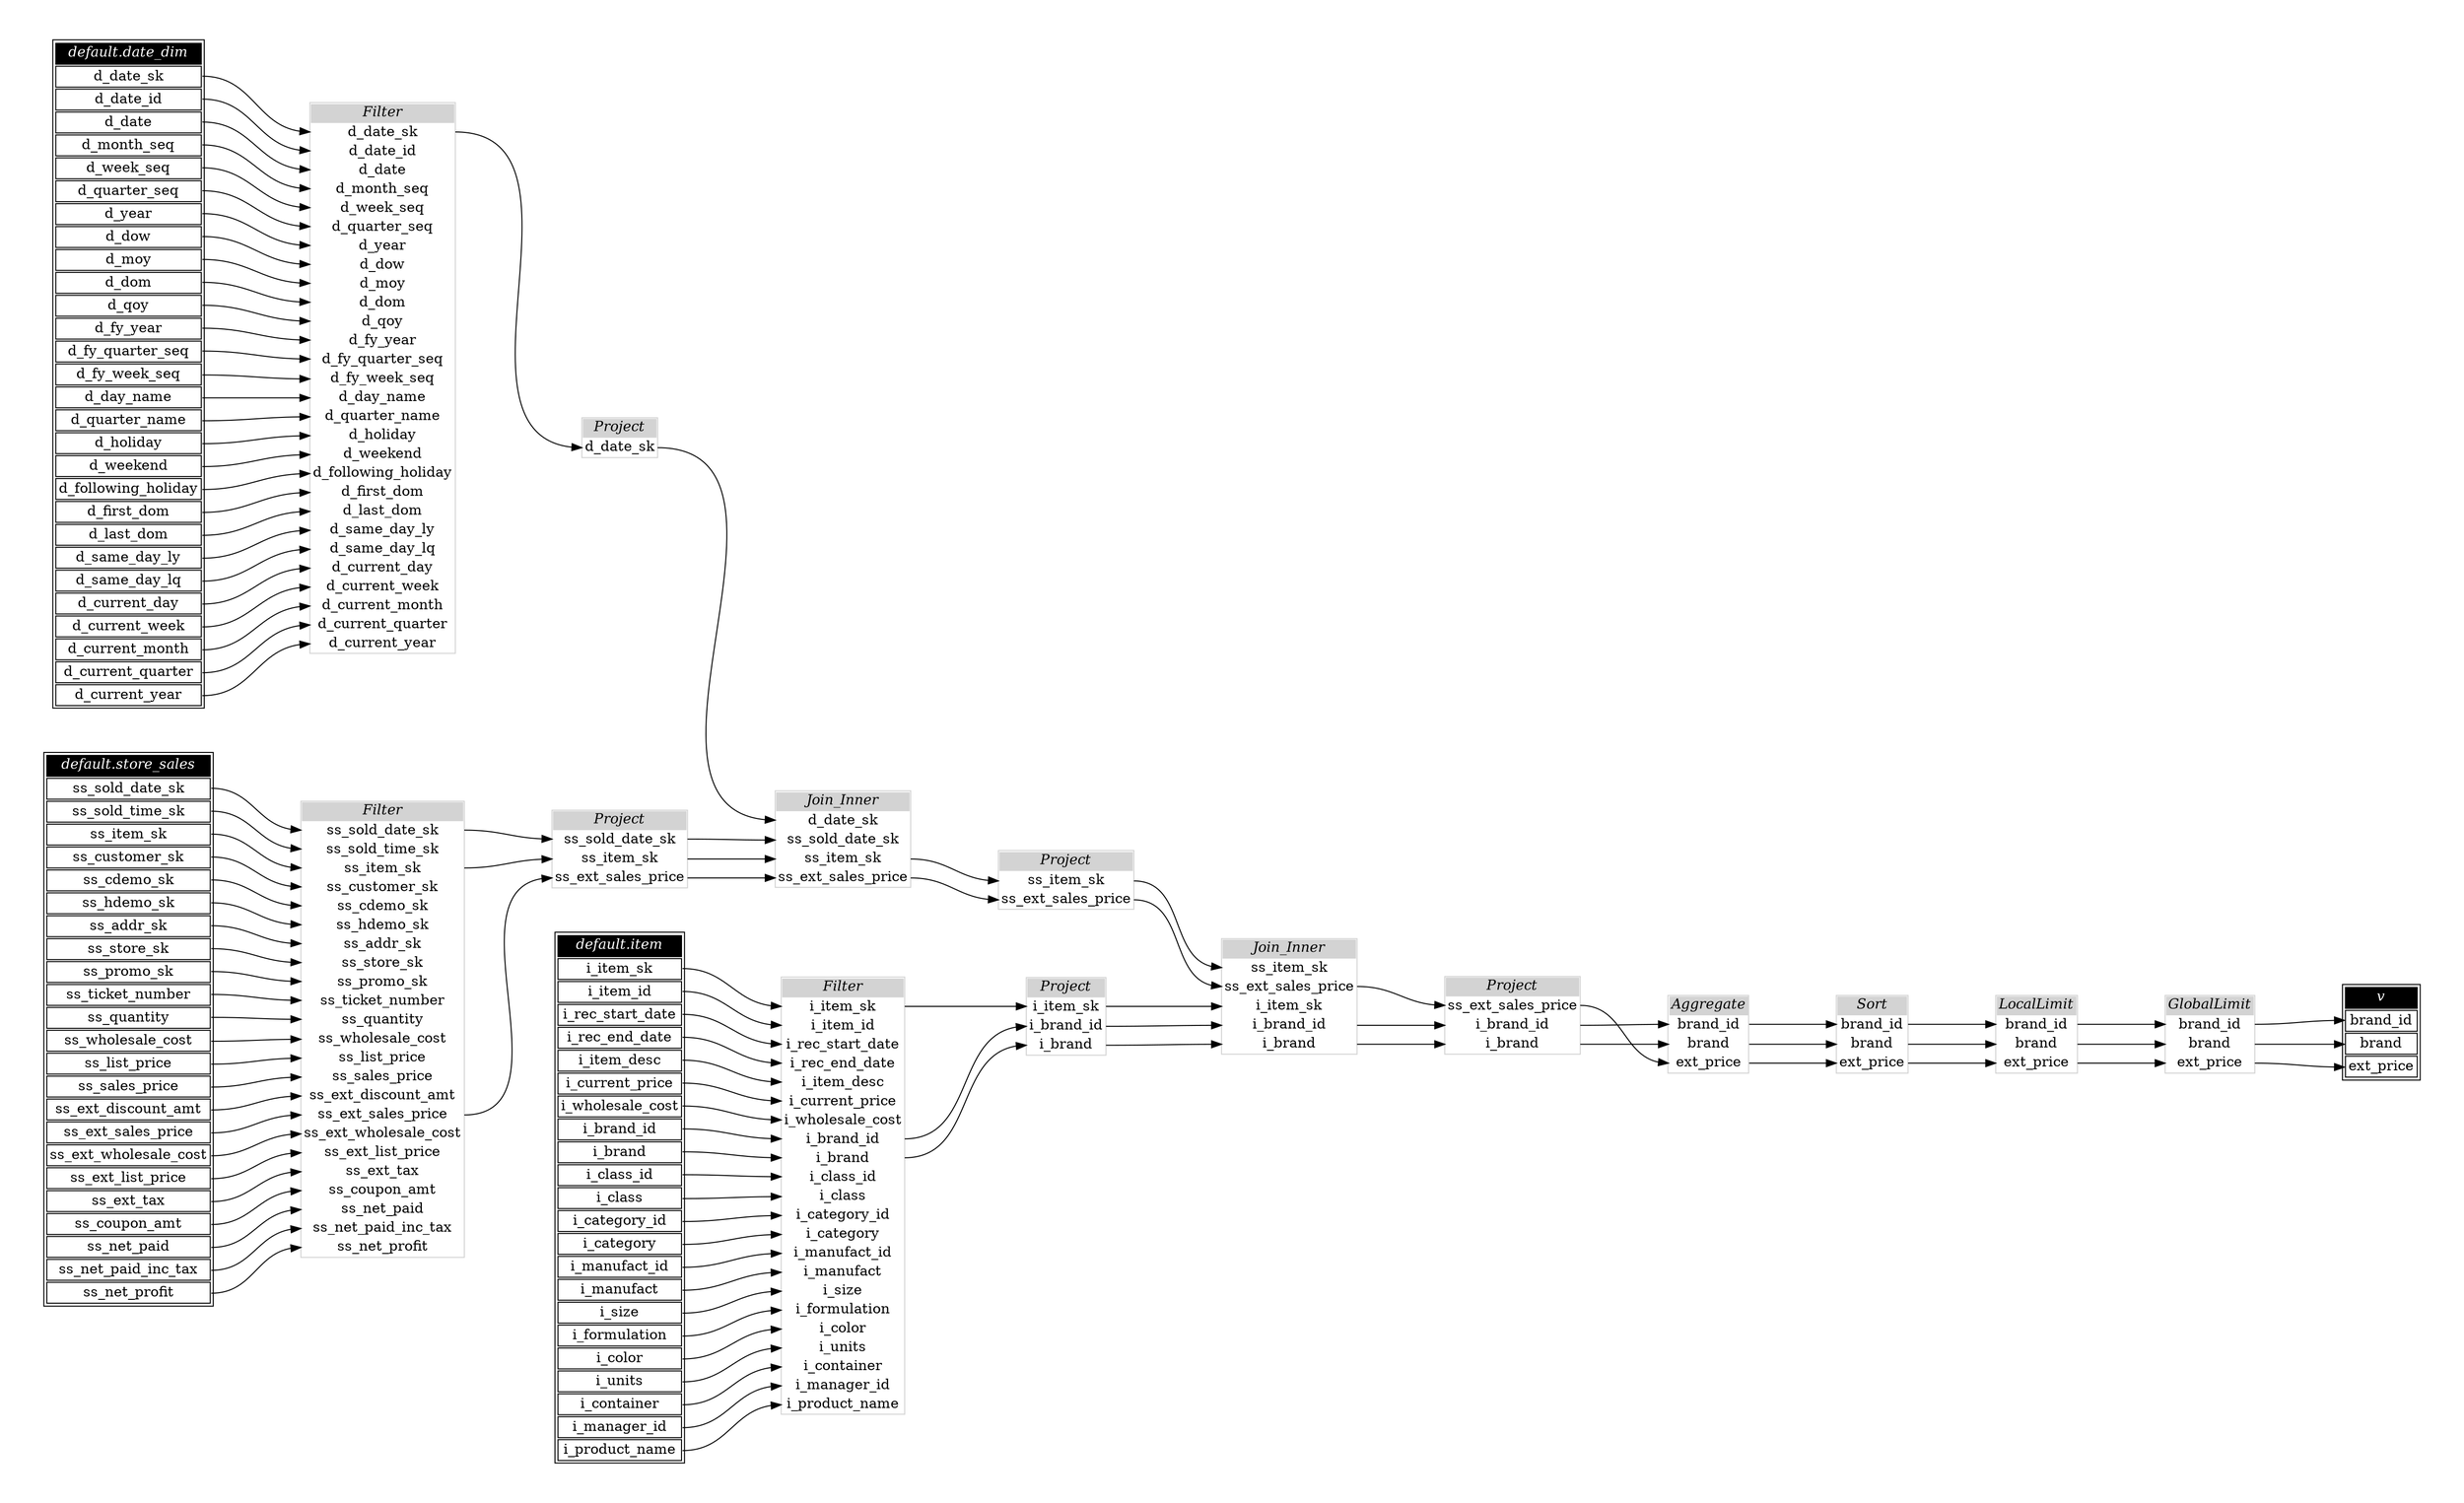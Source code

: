 // Automatically generated by TPCDSFlowTestSuite


digraph {
  graph [pad="0.5" nodesep="0.5" ranksep="1" fontname="Helvetica" rankdir=LR];
  node [shape=plaintext]

  
"Aggregate_c241a64" [label=<
<table color="lightgray" border="1" cellborder="0" cellspacing="0">
  <tr><td bgcolor="lightgray" port="nodeName"><i>Aggregate</i></td></tr>
  <tr><td port="0">brand_id</td></tr>
<tr><td port="1">brand</td></tr>
<tr><td port="2">ext_price</td></tr>
</table>>];
     

"Filter_4df2caf" [label=<
<table color="lightgray" border="1" cellborder="0" cellspacing="0">
  <tr><td bgcolor="lightgray" port="nodeName"><i>Filter</i></td></tr>
  <tr><td port="0">ss_sold_date_sk</td></tr>
<tr><td port="1">ss_sold_time_sk</td></tr>
<tr><td port="2">ss_item_sk</td></tr>
<tr><td port="3">ss_customer_sk</td></tr>
<tr><td port="4">ss_cdemo_sk</td></tr>
<tr><td port="5">ss_hdemo_sk</td></tr>
<tr><td port="6">ss_addr_sk</td></tr>
<tr><td port="7">ss_store_sk</td></tr>
<tr><td port="8">ss_promo_sk</td></tr>
<tr><td port="9">ss_ticket_number</td></tr>
<tr><td port="10">ss_quantity</td></tr>
<tr><td port="11">ss_wholesale_cost</td></tr>
<tr><td port="12">ss_list_price</td></tr>
<tr><td port="13">ss_sales_price</td></tr>
<tr><td port="14">ss_ext_discount_amt</td></tr>
<tr><td port="15">ss_ext_sales_price</td></tr>
<tr><td port="16">ss_ext_wholesale_cost</td></tr>
<tr><td port="17">ss_ext_list_price</td></tr>
<tr><td port="18">ss_ext_tax</td></tr>
<tr><td port="19">ss_coupon_amt</td></tr>
<tr><td port="20">ss_net_paid</td></tr>
<tr><td port="21">ss_net_paid_inc_tax</td></tr>
<tr><td port="22">ss_net_profit</td></tr>
</table>>];
     

"Filter_7d068bd" [label=<
<table color="lightgray" border="1" cellborder="0" cellspacing="0">
  <tr><td bgcolor="lightgray" port="nodeName"><i>Filter</i></td></tr>
  <tr><td port="0">d_date_sk</td></tr>
<tr><td port="1">d_date_id</td></tr>
<tr><td port="2">d_date</td></tr>
<tr><td port="3">d_month_seq</td></tr>
<tr><td port="4">d_week_seq</td></tr>
<tr><td port="5">d_quarter_seq</td></tr>
<tr><td port="6">d_year</td></tr>
<tr><td port="7">d_dow</td></tr>
<tr><td port="8">d_moy</td></tr>
<tr><td port="9">d_dom</td></tr>
<tr><td port="10">d_qoy</td></tr>
<tr><td port="11">d_fy_year</td></tr>
<tr><td port="12">d_fy_quarter_seq</td></tr>
<tr><td port="13">d_fy_week_seq</td></tr>
<tr><td port="14">d_day_name</td></tr>
<tr><td port="15">d_quarter_name</td></tr>
<tr><td port="16">d_holiday</td></tr>
<tr><td port="17">d_weekend</td></tr>
<tr><td port="18">d_following_holiday</td></tr>
<tr><td port="19">d_first_dom</td></tr>
<tr><td port="20">d_last_dom</td></tr>
<tr><td port="21">d_same_day_ly</td></tr>
<tr><td port="22">d_same_day_lq</td></tr>
<tr><td port="23">d_current_day</td></tr>
<tr><td port="24">d_current_week</td></tr>
<tr><td port="25">d_current_month</td></tr>
<tr><td port="26">d_current_quarter</td></tr>
<tr><td port="27">d_current_year</td></tr>
</table>>];
     

"Filter_f532271" [label=<
<table color="lightgray" border="1" cellborder="0" cellspacing="0">
  <tr><td bgcolor="lightgray" port="nodeName"><i>Filter</i></td></tr>
  <tr><td port="0">i_item_sk</td></tr>
<tr><td port="1">i_item_id</td></tr>
<tr><td port="2">i_rec_start_date</td></tr>
<tr><td port="3">i_rec_end_date</td></tr>
<tr><td port="4">i_item_desc</td></tr>
<tr><td port="5">i_current_price</td></tr>
<tr><td port="6">i_wholesale_cost</td></tr>
<tr><td port="7">i_brand_id</td></tr>
<tr><td port="8">i_brand</td></tr>
<tr><td port="9">i_class_id</td></tr>
<tr><td port="10">i_class</td></tr>
<tr><td port="11">i_category_id</td></tr>
<tr><td port="12">i_category</td></tr>
<tr><td port="13">i_manufact_id</td></tr>
<tr><td port="14">i_manufact</td></tr>
<tr><td port="15">i_size</td></tr>
<tr><td port="16">i_formulation</td></tr>
<tr><td port="17">i_color</td></tr>
<tr><td port="18">i_units</td></tr>
<tr><td port="19">i_container</td></tr>
<tr><td port="20">i_manager_id</td></tr>
<tr><td port="21">i_product_name</td></tr>
</table>>];
     

"GlobalLimit_6e50e6e" [label=<
<table color="lightgray" border="1" cellborder="0" cellspacing="0">
  <tr><td bgcolor="lightgray" port="nodeName"><i>GlobalLimit</i></td></tr>
  <tr><td port="0">brand_id</td></tr>
<tr><td port="1">brand</td></tr>
<tr><td port="2">ext_price</td></tr>
</table>>];
     

"Join_Inner_7461ec1" [label=<
<table color="lightgray" border="1" cellborder="0" cellspacing="0">
  <tr><td bgcolor="lightgray" port="nodeName"><i>Join_Inner</i></td></tr>
  <tr><td port="0">ss_item_sk</td></tr>
<tr><td port="1">ss_ext_sales_price</td></tr>
<tr><td port="2">i_item_sk</td></tr>
<tr><td port="3">i_brand_id</td></tr>
<tr><td port="4">i_brand</td></tr>
</table>>];
     

"Join_Inner_bc56521" [label=<
<table color="lightgray" border="1" cellborder="0" cellspacing="0">
  <tr><td bgcolor="lightgray" port="nodeName"><i>Join_Inner</i></td></tr>
  <tr><td port="0">d_date_sk</td></tr>
<tr><td port="1">ss_sold_date_sk</td></tr>
<tr><td port="2">ss_item_sk</td></tr>
<tr><td port="3">ss_ext_sales_price</td></tr>
</table>>];
     

"LocalLimit_5f3f0d3" [label=<
<table color="lightgray" border="1" cellborder="0" cellspacing="0">
  <tr><td bgcolor="lightgray" port="nodeName"><i>LocalLimit</i></td></tr>
  <tr><td port="0">brand_id</td></tr>
<tr><td port="1">brand</td></tr>
<tr><td port="2">ext_price</td></tr>
</table>>];
     

"Project_08e4f5a" [label=<
<table color="lightgray" border="1" cellborder="0" cellspacing="0">
  <tr><td bgcolor="lightgray" port="nodeName"><i>Project</i></td></tr>
  <tr><td port="0">ss_item_sk</td></tr>
<tr><td port="1">ss_ext_sales_price</td></tr>
</table>>];
     

"Project_9103ebe" [label=<
<table color="lightgray" border="1" cellborder="0" cellspacing="0">
  <tr><td bgcolor="lightgray" port="nodeName"><i>Project</i></td></tr>
  <tr><td port="0">d_date_sk</td></tr>
</table>>];
     

"Project_d7ff24c" [label=<
<table color="lightgray" border="1" cellborder="0" cellspacing="0">
  <tr><td bgcolor="lightgray" port="nodeName"><i>Project</i></td></tr>
  <tr><td port="0">i_item_sk</td></tr>
<tr><td port="1">i_brand_id</td></tr>
<tr><td port="2">i_brand</td></tr>
</table>>];
     

"Project_f2ae106" [label=<
<table color="lightgray" border="1" cellborder="0" cellspacing="0">
  <tr><td bgcolor="lightgray" port="nodeName"><i>Project</i></td></tr>
  <tr><td port="0">ss_sold_date_sk</td></tr>
<tr><td port="1">ss_item_sk</td></tr>
<tr><td port="2">ss_ext_sales_price</td></tr>
</table>>];
     

"Project_f7f323c" [label=<
<table color="lightgray" border="1" cellborder="0" cellspacing="0">
  <tr><td bgcolor="lightgray" port="nodeName"><i>Project</i></td></tr>
  <tr><td port="0">ss_ext_sales_price</td></tr>
<tr><td port="1">i_brand_id</td></tr>
<tr><td port="2">i_brand</td></tr>
</table>>];
     

"Sort_2a82bdd" [label=<
<table color="lightgray" border="1" cellborder="0" cellspacing="0">
  <tr><td bgcolor="lightgray" port="nodeName"><i>Sort</i></td></tr>
  <tr><td port="0">brand_id</td></tr>
<tr><td port="1">brand</td></tr>
<tr><td port="2">ext_price</td></tr>
</table>>];
     

"default.date_dim" [color="black" label=<
<table>
  <tr><td bgcolor="black" port="nodeName"><i><font color="white">default.date_dim</font></i></td></tr>
  <tr><td port="0">d_date_sk</td></tr>
<tr><td port="1">d_date_id</td></tr>
<tr><td port="2">d_date</td></tr>
<tr><td port="3">d_month_seq</td></tr>
<tr><td port="4">d_week_seq</td></tr>
<tr><td port="5">d_quarter_seq</td></tr>
<tr><td port="6">d_year</td></tr>
<tr><td port="7">d_dow</td></tr>
<tr><td port="8">d_moy</td></tr>
<tr><td port="9">d_dom</td></tr>
<tr><td port="10">d_qoy</td></tr>
<tr><td port="11">d_fy_year</td></tr>
<tr><td port="12">d_fy_quarter_seq</td></tr>
<tr><td port="13">d_fy_week_seq</td></tr>
<tr><td port="14">d_day_name</td></tr>
<tr><td port="15">d_quarter_name</td></tr>
<tr><td port="16">d_holiday</td></tr>
<tr><td port="17">d_weekend</td></tr>
<tr><td port="18">d_following_holiday</td></tr>
<tr><td port="19">d_first_dom</td></tr>
<tr><td port="20">d_last_dom</td></tr>
<tr><td port="21">d_same_day_ly</td></tr>
<tr><td port="22">d_same_day_lq</td></tr>
<tr><td port="23">d_current_day</td></tr>
<tr><td port="24">d_current_week</td></tr>
<tr><td port="25">d_current_month</td></tr>
<tr><td port="26">d_current_quarter</td></tr>
<tr><td port="27">d_current_year</td></tr>
</table>>];
     

"default.item" [color="black" label=<
<table>
  <tr><td bgcolor="black" port="nodeName"><i><font color="white">default.item</font></i></td></tr>
  <tr><td port="0">i_item_sk</td></tr>
<tr><td port="1">i_item_id</td></tr>
<tr><td port="2">i_rec_start_date</td></tr>
<tr><td port="3">i_rec_end_date</td></tr>
<tr><td port="4">i_item_desc</td></tr>
<tr><td port="5">i_current_price</td></tr>
<tr><td port="6">i_wholesale_cost</td></tr>
<tr><td port="7">i_brand_id</td></tr>
<tr><td port="8">i_brand</td></tr>
<tr><td port="9">i_class_id</td></tr>
<tr><td port="10">i_class</td></tr>
<tr><td port="11">i_category_id</td></tr>
<tr><td port="12">i_category</td></tr>
<tr><td port="13">i_manufact_id</td></tr>
<tr><td port="14">i_manufact</td></tr>
<tr><td port="15">i_size</td></tr>
<tr><td port="16">i_formulation</td></tr>
<tr><td port="17">i_color</td></tr>
<tr><td port="18">i_units</td></tr>
<tr><td port="19">i_container</td></tr>
<tr><td port="20">i_manager_id</td></tr>
<tr><td port="21">i_product_name</td></tr>
</table>>];
     

"default.store_sales" [color="black" label=<
<table>
  <tr><td bgcolor="black" port="nodeName"><i><font color="white">default.store_sales</font></i></td></tr>
  <tr><td port="0">ss_sold_date_sk</td></tr>
<tr><td port="1">ss_sold_time_sk</td></tr>
<tr><td port="2">ss_item_sk</td></tr>
<tr><td port="3">ss_customer_sk</td></tr>
<tr><td port="4">ss_cdemo_sk</td></tr>
<tr><td port="5">ss_hdemo_sk</td></tr>
<tr><td port="6">ss_addr_sk</td></tr>
<tr><td port="7">ss_store_sk</td></tr>
<tr><td port="8">ss_promo_sk</td></tr>
<tr><td port="9">ss_ticket_number</td></tr>
<tr><td port="10">ss_quantity</td></tr>
<tr><td port="11">ss_wholesale_cost</td></tr>
<tr><td port="12">ss_list_price</td></tr>
<tr><td port="13">ss_sales_price</td></tr>
<tr><td port="14">ss_ext_discount_amt</td></tr>
<tr><td port="15">ss_ext_sales_price</td></tr>
<tr><td port="16">ss_ext_wholesale_cost</td></tr>
<tr><td port="17">ss_ext_list_price</td></tr>
<tr><td port="18">ss_ext_tax</td></tr>
<tr><td port="19">ss_coupon_amt</td></tr>
<tr><td port="20">ss_net_paid</td></tr>
<tr><td port="21">ss_net_paid_inc_tax</td></tr>
<tr><td port="22">ss_net_profit</td></tr>
</table>>];
     

"v" [color="black" label=<
<table>
  <tr><td bgcolor="black" port="nodeName"><i><font color="white">v</font></i></td></tr>
  <tr><td port="0">brand_id</td></tr>
<tr><td port="1">brand</td></tr>
<tr><td port="2">ext_price</td></tr>
</table>>];
     
  "Aggregate_c241a64":0 -> "Sort_2a82bdd":0;
"Aggregate_c241a64":1 -> "Sort_2a82bdd":1;
"Aggregate_c241a64":2 -> "Sort_2a82bdd":2;
"Filter_4df2caf":0 -> "Project_f2ae106":0;
"Filter_4df2caf":15 -> "Project_f2ae106":2;
"Filter_4df2caf":2 -> "Project_f2ae106":1;
"Filter_7d068bd":0 -> "Project_9103ebe":0;
"Filter_f532271":0 -> "Project_d7ff24c":0;
"Filter_f532271":7 -> "Project_d7ff24c":1;
"Filter_f532271":8 -> "Project_d7ff24c":2;
"GlobalLimit_6e50e6e":0 -> "v":0;
"GlobalLimit_6e50e6e":1 -> "v":1;
"GlobalLimit_6e50e6e":2 -> "v":2;
"Join_Inner_7461ec1":1 -> "Project_f7f323c":0;
"Join_Inner_7461ec1":3 -> "Project_f7f323c":1;
"Join_Inner_7461ec1":4 -> "Project_f7f323c":2;
"Join_Inner_bc56521":2 -> "Project_08e4f5a":0;
"Join_Inner_bc56521":3 -> "Project_08e4f5a":1;
"LocalLimit_5f3f0d3":0 -> "GlobalLimit_6e50e6e":0;
"LocalLimit_5f3f0d3":1 -> "GlobalLimit_6e50e6e":1;
"LocalLimit_5f3f0d3":2 -> "GlobalLimit_6e50e6e":2;
"Project_08e4f5a":0 -> "Join_Inner_7461ec1":0;
"Project_08e4f5a":1 -> "Join_Inner_7461ec1":1;
"Project_9103ebe":0 -> "Join_Inner_bc56521":0;
"Project_d7ff24c":0 -> "Join_Inner_7461ec1":2;
"Project_d7ff24c":1 -> "Join_Inner_7461ec1":3;
"Project_d7ff24c":2 -> "Join_Inner_7461ec1":4;
"Project_f2ae106":0 -> "Join_Inner_bc56521":1;
"Project_f2ae106":1 -> "Join_Inner_bc56521":2;
"Project_f2ae106":2 -> "Join_Inner_bc56521":3;
"Project_f7f323c":0 -> "Aggregate_c241a64":2;
"Project_f7f323c":1 -> "Aggregate_c241a64":0;
"Project_f7f323c":2 -> "Aggregate_c241a64":1;
"Sort_2a82bdd":0 -> "LocalLimit_5f3f0d3":0;
"Sort_2a82bdd":1 -> "LocalLimit_5f3f0d3":1;
"Sort_2a82bdd":2 -> "LocalLimit_5f3f0d3":2;
"default.date_dim":0 -> "Filter_7d068bd":0;
"default.date_dim":1 -> "Filter_7d068bd":1;
"default.date_dim":10 -> "Filter_7d068bd":10;
"default.date_dim":11 -> "Filter_7d068bd":11;
"default.date_dim":12 -> "Filter_7d068bd":12;
"default.date_dim":13 -> "Filter_7d068bd":13;
"default.date_dim":14 -> "Filter_7d068bd":14;
"default.date_dim":15 -> "Filter_7d068bd":15;
"default.date_dim":16 -> "Filter_7d068bd":16;
"default.date_dim":17 -> "Filter_7d068bd":17;
"default.date_dim":18 -> "Filter_7d068bd":18;
"default.date_dim":19 -> "Filter_7d068bd":19;
"default.date_dim":2 -> "Filter_7d068bd":2;
"default.date_dim":20 -> "Filter_7d068bd":20;
"default.date_dim":21 -> "Filter_7d068bd":21;
"default.date_dim":22 -> "Filter_7d068bd":22;
"default.date_dim":23 -> "Filter_7d068bd":23;
"default.date_dim":24 -> "Filter_7d068bd":24;
"default.date_dim":25 -> "Filter_7d068bd":25;
"default.date_dim":26 -> "Filter_7d068bd":26;
"default.date_dim":27 -> "Filter_7d068bd":27;
"default.date_dim":3 -> "Filter_7d068bd":3;
"default.date_dim":4 -> "Filter_7d068bd":4;
"default.date_dim":5 -> "Filter_7d068bd":5;
"default.date_dim":6 -> "Filter_7d068bd":6;
"default.date_dim":7 -> "Filter_7d068bd":7;
"default.date_dim":8 -> "Filter_7d068bd":8;
"default.date_dim":9 -> "Filter_7d068bd":9;
"default.item":0 -> "Filter_f532271":0;
"default.item":1 -> "Filter_f532271":1;
"default.item":10 -> "Filter_f532271":10;
"default.item":11 -> "Filter_f532271":11;
"default.item":12 -> "Filter_f532271":12;
"default.item":13 -> "Filter_f532271":13;
"default.item":14 -> "Filter_f532271":14;
"default.item":15 -> "Filter_f532271":15;
"default.item":16 -> "Filter_f532271":16;
"default.item":17 -> "Filter_f532271":17;
"default.item":18 -> "Filter_f532271":18;
"default.item":19 -> "Filter_f532271":19;
"default.item":2 -> "Filter_f532271":2;
"default.item":20 -> "Filter_f532271":20;
"default.item":21 -> "Filter_f532271":21;
"default.item":3 -> "Filter_f532271":3;
"default.item":4 -> "Filter_f532271":4;
"default.item":5 -> "Filter_f532271":5;
"default.item":6 -> "Filter_f532271":6;
"default.item":7 -> "Filter_f532271":7;
"default.item":8 -> "Filter_f532271":8;
"default.item":9 -> "Filter_f532271":9;
"default.store_sales":0 -> "Filter_4df2caf":0;
"default.store_sales":1 -> "Filter_4df2caf":1;
"default.store_sales":10 -> "Filter_4df2caf":10;
"default.store_sales":11 -> "Filter_4df2caf":11;
"default.store_sales":12 -> "Filter_4df2caf":12;
"default.store_sales":13 -> "Filter_4df2caf":13;
"default.store_sales":14 -> "Filter_4df2caf":14;
"default.store_sales":15 -> "Filter_4df2caf":15;
"default.store_sales":16 -> "Filter_4df2caf":16;
"default.store_sales":17 -> "Filter_4df2caf":17;
"default.store_sales":18 -> "Filter_4df2caf":18;
"default.store_sales":19 -> "Filter_4df2caf":19;
"default.store_sales":2 -> "Filter_4df2caf":2;
"default.store_sales":20 -> "Filter_4df2caf":20;
"default.store_sales":21 -> "Filter_4df2caf":21;
"default.store_sales":22 -> "Filter_4df2caf":22;
"default.store_sales":3 -> "Filter_4df2caf":3;
"default.store_sales":4 -> "Filter_4df2caf":4;
"default.store_sales":5 -> "Filter_4df2caf":5;
"default.store_sales":6 -> "Filter_4df2caf":6;
"default.store_sales":7 -> "Filter_4df2caf":7;
"default.store_sales":8 -> "Filter_4df2caf":8;
"default.store_sales":9 -> "Filter_4df2caf":9;
}
       